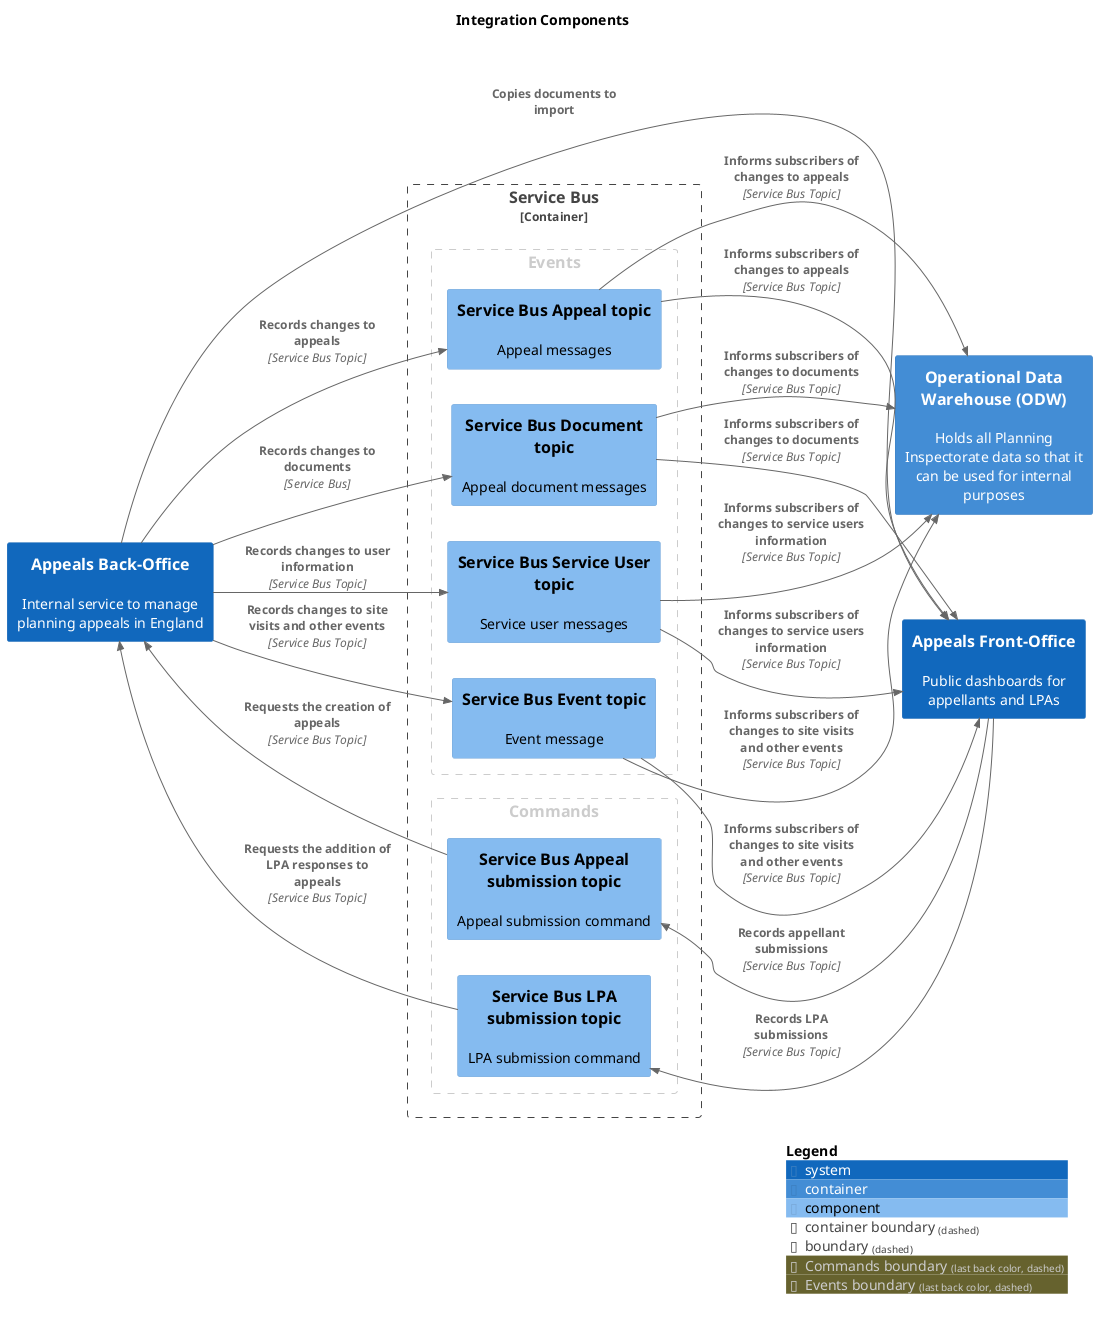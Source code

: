 @startuml
set separator none
title Integration Components

left to right direction

!include <C4/C4>
!include <C4/C4_Context>
!include <C4/C4_Container>
!include <C4/C4_Component>

System(AppealsFrontOffice, "Appeals Front-Office", $descr="Public dashboards for appellants and LPAs", $tags="", $link="")
System(AppealsBackOffice, "Appeals Back-Office", $descr="Internal service to manage planning appeals in England", $tags="", $link="")
Container(IntegrationLayer.OperationalDataWarehouseODW, "Operational Data Warehouse (ODW)", $techn="", $descr="Holds all Planning Inspectorate data so that it can be used for internal purposes", $tags="", $link="")

Container_Boundary("IntegrationLayer.ServiceBus_boundary", "Service Bus", $tags="") {
  AddBoundaryTag("Commands", $borderColor="#cccccc", $fontColor="#cccccc", $borderStyle="dashed")
  Boundary(group_1, "Commands", $tags="Commands") {
    Component(IntegrationLayer.ServiceBus.ServiceBusAppealsubmissiontopic, "Service Bus Appeal submission topic", $techn="", $descr="Appeal submission command", $tags="", $link="")
    Component(IntegrationLayer.ServiceBus.ServiceBusLPAsubmissiontopic, "Service Bus LPA submission topic", $techn="", $descr="LPA submission command", $tags="", $link="")
  }

  AddBoundaryTag("Events", $borderColor="#cccccc", $fontColor="#cccccc", $borderStyle="dashed")
  Boundary(group_2, "Events", $tags="Events") {
    Component(IntegrationLayer.ServiceBus.ServiceBusAppealtopic, "Service Bus Appeal topic", $techn="", $descr="Appeal messages", $tags="", $link="")
    Component(IntegrationLayer.ServiceBus.ServiceBusDocumenttopic, "Service Bus Document topic", $techn="", $descr="Appeal document messages", $tags="", $link="")
    Component(IntegrationLayer.ServiceBus.ServiceBusServiceUsertopic, "Service Bus Service User topic", $techn="", $descr="Service user messages", $tags="", $link="")
    Component(IntegrationLayer.ServiceBus.ServiceBusEventtopic, "Service Bus Event topic", $techn="", $descr="Event message", $tags="", $link="")
  }

}

Rel(AppealsFrontOffice, IntegrationLayer.ServiceBus.ServiceBusAppealsubmissiontopic, "Records appellant submissions", $techn="Service Bus Topic", $tags="", $link="")
Rel(AppealsFrontOffice, IntegrationLayer.ServiceBus.ServiceBusLPAsubmissiontopic, "Records LPA submissions", $techn="Service Bus Topic", $tags="", $link="")
Rel(AppealsBackOffice, IntegrationLayer.ServiceBus.ServiceBusAppealtopic, "Records changes to appeals", $techn="Service Bus Topic", $tags="", $link="")
Rel(AppealsBackOffice, IntegrationLayer.ServiceBus.ServiceBusDocumenttopic, "Records changes to documents", $techn="Service Bus", $tags="", $link="")
Rel(AppealsBackOffice, IntegrationLayer.ServiceBus.ServiceBusServiceUsertopic, "Records changes to user information", $techn="Service Bus Topic", $tags="", $link="")
Rel(AppealsBackOffice, IntegrationLayer.ServiceBus.ServiceBusEventtopic, "Records changes to site visits and other events", $techn="Service Bus Topic", $tags="", $link="")
Rel(IntegrationLayer.ServiceBus.ServiceBusAppealsubmissiontopic, AppealsBackOffice, "Requests the creation of appeals", $techn="Service Bus Topic", $tags="", $link="")
Rel(IntegrationLayer.ServiceBus.ServiceBusLPAsubmissiontopic, AppealsBackOffice, "Requests the addition of LPA responses to appeals", $techn="Service Bus Topic", $tags="", $link="")
Rel(IntegrationLayer.ServiceBus.ServiceBusAppealtopic, IntegrationLayer.OperationalDataWarehouseODW, "Informs subscribers of changes to appeals", $techn="Service Bus Topic", $tags="", $link="")
Rel(IntegrationLayer.ServiceBus.ServiceBusDocumenttopic, IntegrationLayer.OperationalDataWarehouseODW, "Informs subscribers of changes to documents", $techn="Service Bus Topic", $tags="", $link="")
Rel(IntegrationLayer.ServiceBus.ServiceBusServiceUsertopic, IntegrationLayer.OperationalDataWarehouseODW, "Informs subscribers of changes to service users information", $techn="Service Bus Topic", $tags="", $link="")
Rel(IntegrationLayer.ServiceBus.ServiceBusEventtopic, IntegrationLayer.OperationalDataWarehouseODW, "Informs subscribers of changes to site visits and other events", $techn="Service Bus Topic", $tags="", $link="")
Rel(IntegrationLayer.ServiceBus.ServiceBusAppealtopic, AppealsFrontOffice, "Informs subscribers of changes to appeals", $techn="Service Bus Topic", $tags="", $link="")
Rel(IntegrationLayer.ServiceBus.ServiceBusDocumenttopic, AppealsFrontOffice, "Informs subscribers of changes to documents", $techn="Service Bus Topic", $tags="", $link="")
Rel(IntegrationLayer.ServiceBus.ServiceBusServiceUsertopic, AppealsFrontOffice, "Informs subscribers of changes to service users information", $techn="Service Bus Topic", $tags="", $link="")
Rel(IntegrationLayer.ServiceBus.ServiceBusEventtopic, AppealsFrontOffice, "Informs subscribers of changes to site visits and other events", $techn="Service Bus Topic", $tags="", $link="")
Rel(AppealsBackOffice, AppealsFrontOffice, "Copies documents to import", $techn="", $tags="", $link="")

SHOW_LEGEND(true)
@enduml